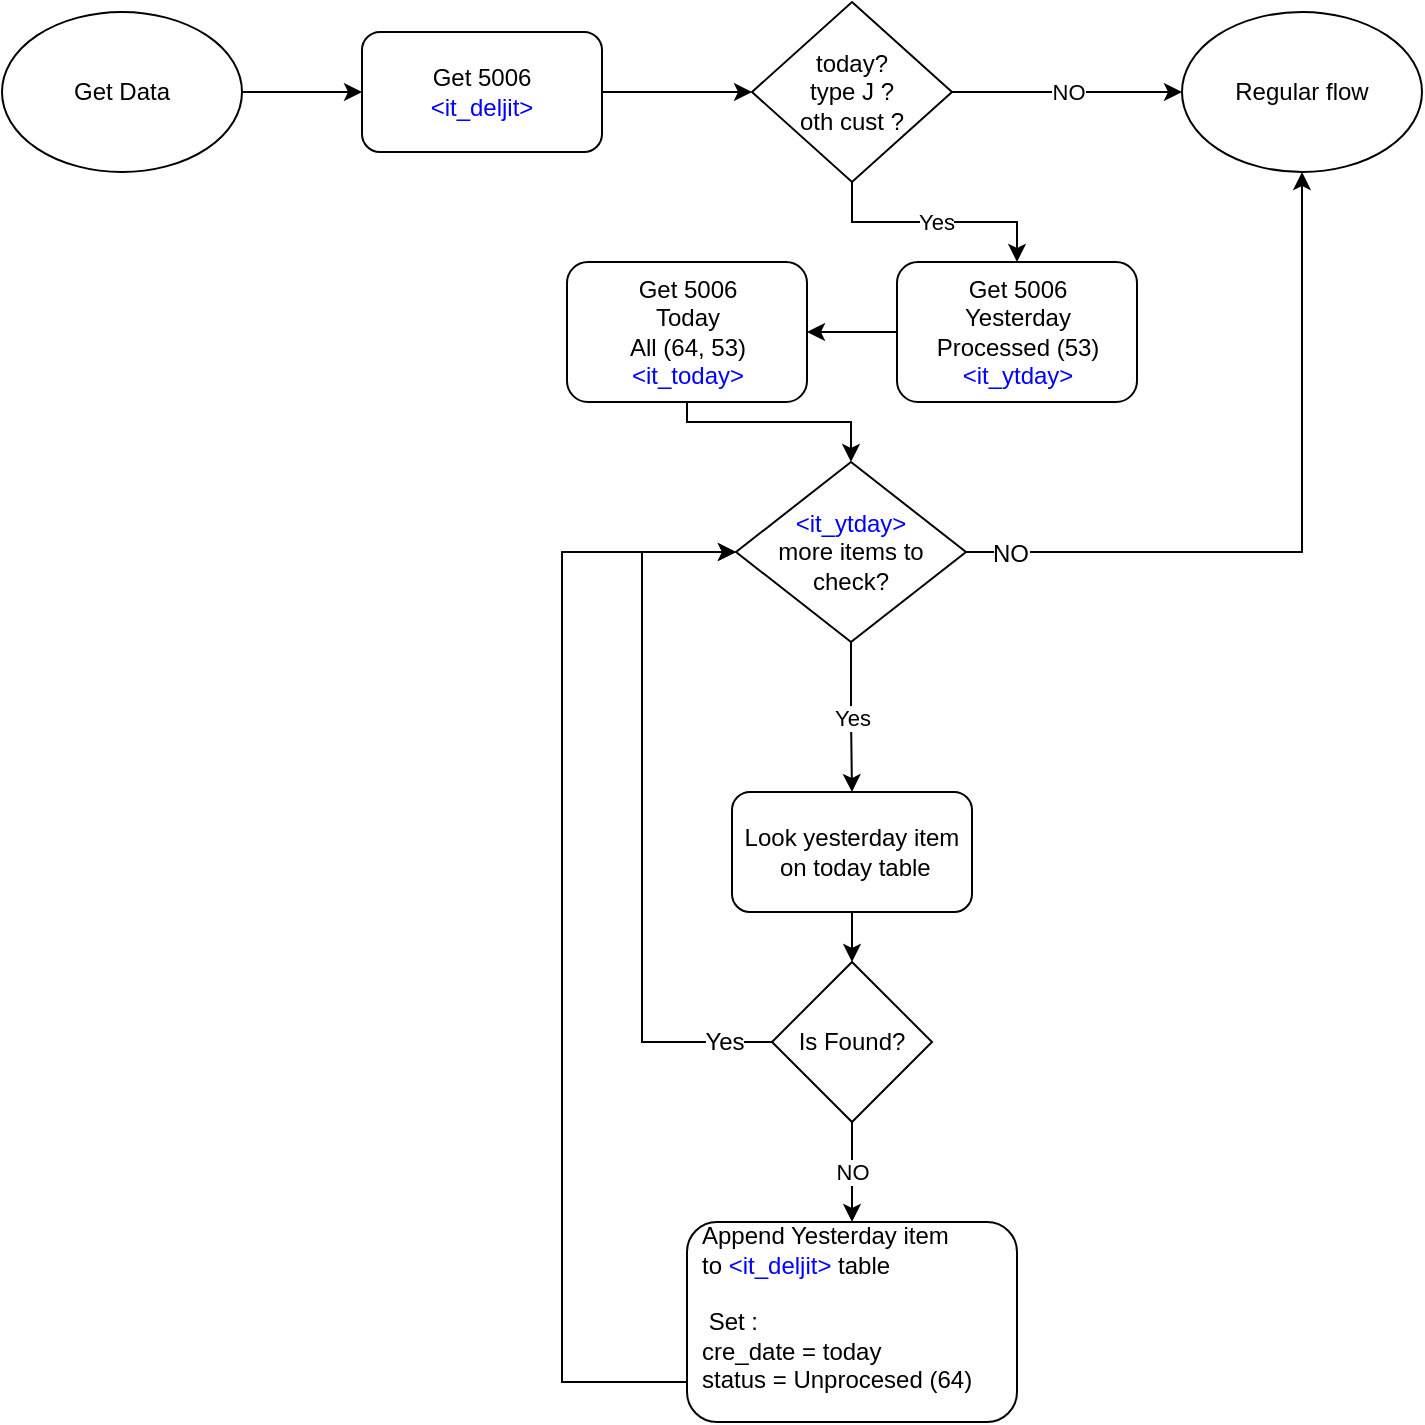 <mxfile version="10.3.6" type="github"><diagram id="wGEul0sMF6mS5fZwR9-N" name="Page-1"><mxGraphModel dx="953" dy="695" grid="1" gridSize="10" guides="1" tooltips="1" connect="1" arrows="1" fold="1" page="1" pageScale="1" pageWidth="850" pageHeight="1100" math="0" shadow="0"><root><mxCell id="0"/><mxCell id="1" parent="0"/><mxCell id="4ynOM67bxJXR3ApEiqXI-3" style="edgeStyle=orthogonalEdgeStyle;rounded=0;orthogonalLoop=1;jettySize=auto;html=1;" edge="1" parent="1" source="4ynOM67bxJXR3ApEiqXI-1" target="4ynOM67bxJXR3ApEiqXI-2"><mxGeometry relative="1" as="geometry"/></mxCell><mxCell id="4ynOM67bxJXR3ApEiqXI-1" value="Get Data" style="ellipse;whiteSpace=wrap;html=1;" vertex="1" parent="1"><mxGeometry x="40" y="45" width="120" height="80" as="geometry"/></mxCell><mxCell id="4ynOM67bxJXR3ApEiqXI-5" style="edgeStyle=orthogonalEdgeStyle;rounded=0;orthogonalLoop=1;jettySize=auto;html=1;entryX=0;entryY=0.5;entryDx=0;entryDy=0;" edge="1" parent="1" source="4ynOM67bxJXR3ApEiqXI-2" target="4ynOM67bxJXR3ApEiqXI-4"><mxGeometry relative="1" as="geometry"/></mxCell><mxCell id="4ynOM67bxJXR3ApEiqXI-2" value="Get 5006&lt;br&gt;&lt;font color=&quot;#0000ff&quot;&gt;&amp;lt;it_deljit&amp;gt;&lt;/font&gt;&lt;br&gt;" style="rounded=1;whiteSpace=wrap;html=1;" vertex="1" parent="1"><mxGeometry x="220" y="55" width="120" height="60" as="geometry"/></mxCell><mxCell id="4ynOM67bxJXR3ApEiqXI-7" value="NO" style="edgeStyle=orthogonalEdgeStyle;rounded=0;orthogonalLoop=1;jettySize=auto;html=1;entryX=0;entryY=0.5;entryDx=0;entryDy=0;" edge="1" parent="1" source="4ynOM67bxJXR3ApEiqXI-4" target="4ynOM67bxJXR3ApEiqXI-6"><mxGeometry relative="1" as="geometry"/></mxCell><mxCell id="4ynOM67bxJXR3ApEiqXI-9" value="Yes" style="edgeStyle=orthogonalEdgeStyle;rounded=0;orthogonalLoop=1;jettySize=auto;html=1;" edge="1" parent="1" source="4ynOM67bxJXR3ApEiqXI-4" target="4ynOM67bxJXR3ApEiqXI-8"><mxGeometry relative="1" as="geometry"/></mxCell><mxCell id="4ynOM67bxJXR3ApEiqXI-4" value="today?&lt;br&gt;type J ?&lt;br&gt;oth cust ?&lt;br&gt;" style="rhombus;whiteSpace=wrap;html=1;" vertex="1" parent="1"><mxGeometry x="415" y="40" width="100" height="90" as="geometry"/></mxCell><mxCell id="4ynOM67bxJXR3ApEiqXI-6" value="Regular flow" style="ellipse;whiteSpace=wrap;html=1;" vertex="1" parent="1"><mxGeometry x="630" y="45" width="120" height="80" as="geometry"/></mxCell><mxCell id="4ynOM67bxJXR3ApEiqXI-12" style="edgeStyle=orthogonalEdgeStyle;rounded=0;orthogonalLoop=1;jettySize=auto;html=1;entryX=0.5;entryY=0;entryDx=0;entryDy=0;exitX=0.5;exitY=1;exitDx=0;exitDy=0;" edge="1" parent="1" source="4ynOM67bxJXR3ApEiqXI-27" target="4ynOM67bxJXR3ApEiqXI-13"><mxGeometry relative="1" as="geometry"><mxPoint x="380" y="415" as="targetPoint"/><Array as="points"><mxPoint x="383" y="250"/><mxPoint x="465" y="250"/></Array></mxGeometry></mxCell><mxCell id="4ynOM67bxJXR3ApEiqXI-28" style="edgeStyle=orthogonalEdgeStyle;rounded=0;orthogonalLoop=1;jettySize=auto;html=1;" edge="1" parent="1" source="4ynOM67bxJXR3ApEiqXI-8" target="4ynOM67bxJXR3ApEiqXI-27"><mxGeometry relative="1" as="geometry"/></mxCell><mxCell id="4ynOM67bxJXR3ApEiqXI-8" value="Get 5006&lt;br&gt;Yesterday&lt;br&gt;Processed (53)&lt;br&gt;&lt;font color=&quot;#0000ff&quot;&gt;&amp;lt;it_ytday&amp;gt;&lt;/font&gt;&lt;br&gt;" style="rounded=1;whiteSpace=wrap;html=1;" vertex="1" parent="1"><mxGeometry x="487.5" y="170" width="120" height="70" as="geometry"/></mxCell><mxCell id="4ynOM67bxJXR3ApEiqXI-15" value="Yes" style="edgeStyle=orthogonalEdgeStyle;rounded=0;orthogonalLoop=1;jettySize=auto;html=1;" edge="1" parent="1" source="4ynOM67bxJXR3ApEiqXI-13" target="4ynOM67bxJXR3ApEiqXI-14"><mxGeometry relative="1" as="geometry"/></mxCell><mxCell id="4ynOM67bxJXR3ApEiqXI-17" style="edgeStyle=orthogonalEdgeStyle;rounded=0;orthogonalLoop=1;jettySize=auto;html=1;entryX=0.5;entryY=1;entryDx=0;entryDy=0;" edge="1" parent="1" source="4ynOM67bxJXR3ApEiqXI-13" target="4ynOM67bxJXR3ApEiqXI-6"><mxGeometry relative="1" as="geometry"/></mxCell><mxCell id="4ynOM67bxJXR3ApEiqXI-25" value="NO" style="text;html=1;resizable=0;points=[];align=center;verticalAlign=middle;labelBackgroundColor=#ffffff;" vertex="1" connectable="0" parent="4ynOM67bxJXR3ApEiqXI-17"><mxGeometry x="-0.878" y="-1" relative="1" as="geometry"><mxPoint as="offset"/></mxGeometry></mxCell><mxCell id="4ynOM67bxJXR3ApEiqXI-13" value="&lt;font color=&quot;#0000ff&quot;&gt;&amp;lt;it_ytday&amp;gt;&lt;/font&gt;&lt;br&gt;more items to check?" style="rhombus;whiteSpace=wrap;html=1;" vertex="1" parent="1"><mxGeometry x="407" y="270" width="115" height="90" as="geometry"/></mxCell><mxCell id="4ynOM67bxJXR3ApEiqXI-19" style="edgeStyle=orthogonalEdgeStyle;rounded=0;orthogonalLoop=1;jettySize=auto;html=1;entryX=0.5;entryY=0;entryDx=0;entryDy=0;" edge="1" parent="1" source="4ynOM67bxJXR3ApEiqXI-14" target="4ynOM67bxJXR3ApEiqXI-18"><mxGeometry relative="1" as="geometry"/></mxCell><mxCell id="4ynOM67bxJXR3ApEiqXI-14" value="Look yesterday item &lt;br&gt;&amp;nbsp;on today table" style="rounded=1;whiteSpace=wrap;html=1;" vertex="1" parent="1"><mxGeometry x="405" y="435" width="120" height="60" as="geometry"/></mxCell><mxCell id="4ynOM67bxJXR3ApEiqXI-20" style="edgeStyle=orthogonalEdgeStyle;rounded=0;orthogonalLoop=1;jettySize=auto;html=1;exitX=0;exitY=0.5;exitDx=0;exitDy=0;" edge="1" parent="1" source="4ynOM67bxJXR3ApEiqXI-18" target="4ynOM67bxJXR3ApEiqXI-13"><mxGeometry relative="1" as="geometry"><Array as="points"><mxPoint x="360" y="560"/><mxPoint x="360" y="315"/></Array></mxGeometry></mxCell><mxCell id="4ynOM67bxJXR3ApEiqXI-21" value="Yes" style="text;html=1;resizable=0;points=[];align=center;verticalAlign=middle;labelBackgroundColor=#ffffff;" vertex="1" connectable="0" parent="4ynOM67bxJXR3ApEiqXI-20"><mxGeometry x="-0.865" relative="1" as="geometry"><mxPoint as="offset"/></mxGeometry></mxCell><mxCell id="4ynOM67bxJXR3ApEiqXI-23" value="NO" style="edgeStyle=orthogonalEdgeStyle;rounded=0;orthogonalLoop=1;jettySize=auto;html=1;entryX=0.5;entryY=0;entryDx=0;entryDy=0;" edge="1" parent="1" source="4ynOM67bxJXR3ApEiqXI-18" target="4ynOM67bxJXR3ApEiqXI-22"><mxGeometry relative="1" as="geometry"/></mxCell><mxCell id="4ynOM67bxJXR3ApEiqXI-18" value="Is Found?" style="rhombus;whiteSpace=wrap;html=1;" vertex="1" parent="1"><mxGeometry x="425" y="520" width="80" height="80" as="geometry"/></mxCell><mxCell id="4ynOM67bxJXR3ApEiqXI-24" style="edgeStyle=orthogonalEdgeStyle;rounded=0;orthogonalLoop=1;jettySize=auto;html=1;entryX=0;entryY=0.5;entryDx=0;entryDy=0;" edge="1" parent="1" source="4ynOM67bxJXR3ApEiqXI-22" target="4ynOM67bxJXR3ApEiqXI-13"><mxGeometry relative="1" as="geometry"><mxPoint x="408" y="340" as="targetPoint"/><Array as="points"><mxPoint x="320" y="730"/><mxPoint x="320" y="315"/></Array></mxGeometry></mxCell><mxCell id="4ynOM67bxJXR3ApEiqXI-22" value="Append Yesterday item to&amp;nbsp;&lt;font color=&quot;#0000ff&quot;&gt;&amp;lt;it_deljit&amp;gt;&lt;/font&gt;&amp;nbsp;table&lt;br&gt;&lt;br&gt;&amp;nbsp;Set :&amp;nbsp;&lt;br&gt;cre_date = today&lt;br&gt;status = Unprocesed (64)&lt;br&gt;&lt;br&gt;" style="rounded=1;whiteSpace=wrap;html=1;spacingTop=0;spacing=5;spacingLeft=2;align=left;" vertex="1" parent="1"><mxGeometry x="382.5" y="650" width="165" height="100" as="geometry"/></mxCell><mxCell id="4ynOM67bxJXR3ApEiqXI-27" value="Get 5006&lt;br&gt;Today&lt;br&gt;All (64, 53)&lt;br&gt;&lt;font color=&quot;#0000ff&quot;&gt;&amp;lt;it_today&amp;gt;&lt;/font&gt;&lt;br&gt;" style="rounded=1;whiteSpace=wrap;html=1;align=center;" vertex="1" parent="1"><mxGeometry x="322.5" y="170" width="120" height="70" as="geometry"/></mxCell></root></mxGraphModel></diagram></mxfile>